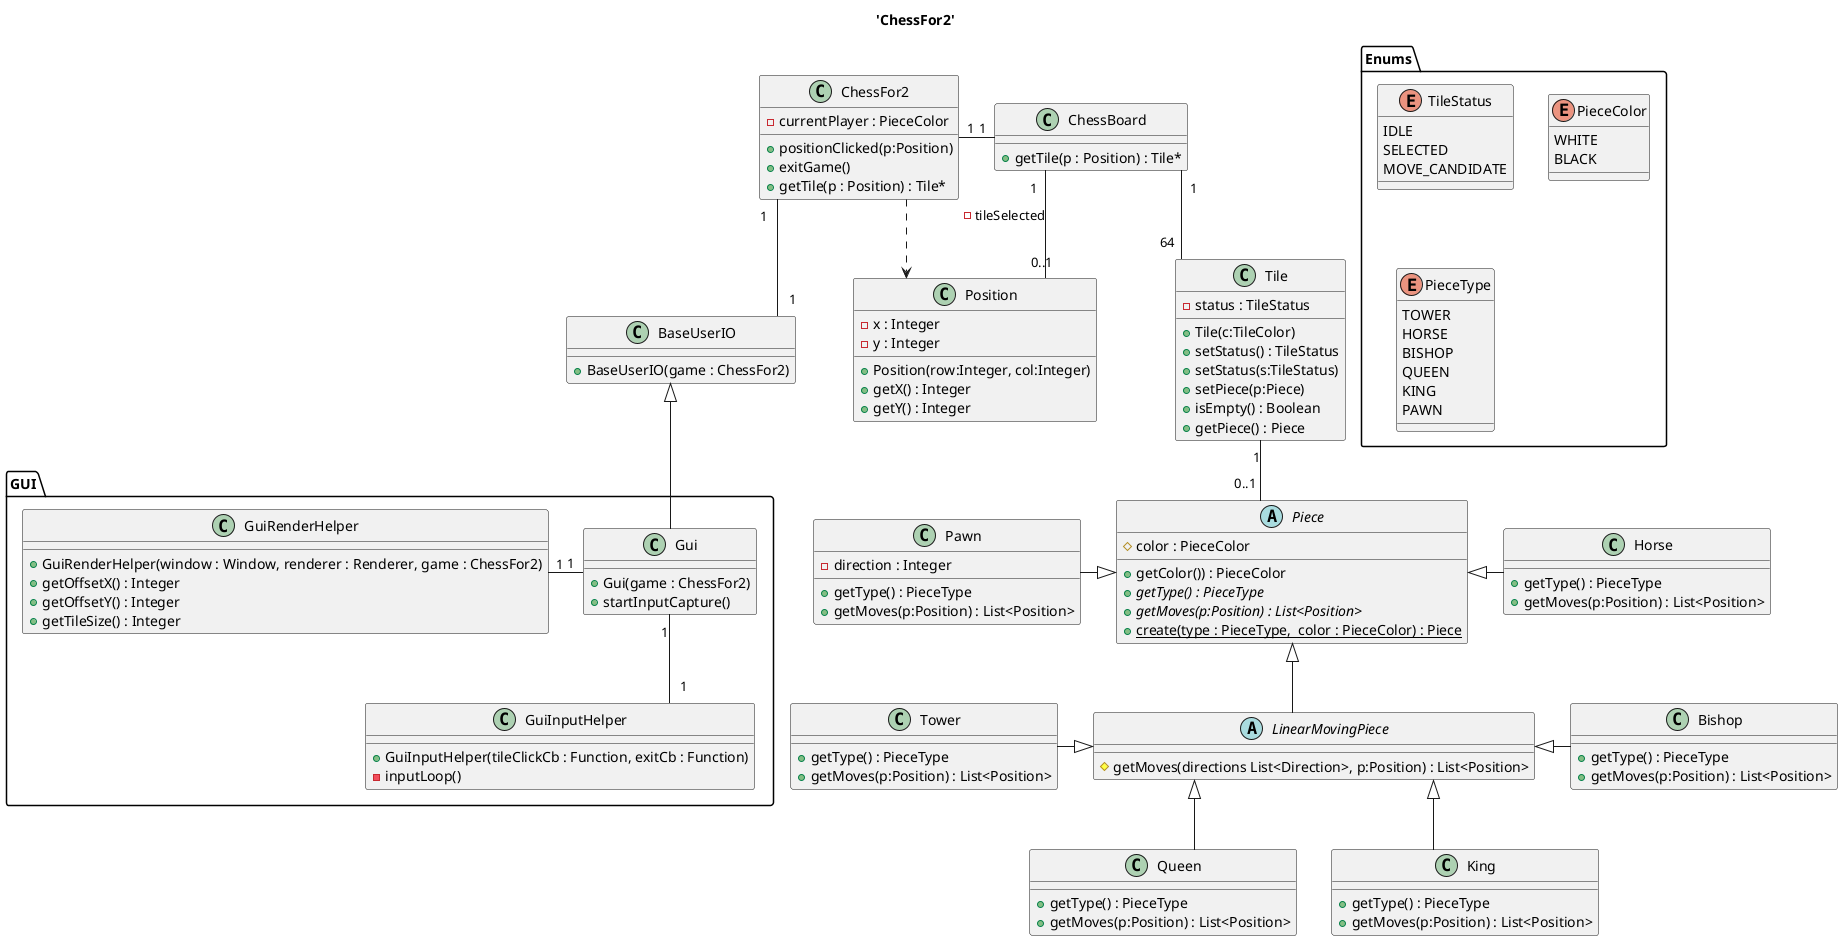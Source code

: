 @startuml 'ChessFor2'

skinparam Linetype ortho

title 'ChessFor2'

package Enums {
enum TileStatus {
    IDLE
    SELECTED
    MOVE_CANDIDATE
}

enum PieceColor {
    WHITE
    BLACK
}

enum PieceType {
    TOWER
    HORSE
    BISHOP
    QUEEN
    KING
    PAWN
}
}

class ChessFor2 {
    - currentPlayer : PieceColor
    + positionClicked(p:Position)
    + exitGame()
    + getTile(p : Position) : Tile*
}

class Tile {
    - status : TileStatus
    + Tile(c:TileColor)
    + setStatus() : TileStatus
    + setStatus(s:TileStatus)
    + setPiece(p:Piece)
    + isEmpty() : Boolean
    + getPiece() : Piece
}
Tile "1" -- "0..1" Piece

class ChessBoard {
    + getTile(p : Position) : Tile*
}
ChessFor2 "1" -right- "1" ChessBoard
ChessBoard "1" -- "64" Tile
ChessBoard "1" -- "0..1" Position : -tileSelected

class BaseUserIO {
    + BaseUserIO(game : ChessFor2)
}
ChessFor2 "1" -- "1" BaseUserIO

package GUI {
class Gui {
    + Gui(game : ChessFor2)
    + startInputCapture()
}
BaseUserIO <|-- Gui

class GuiRenderHelper {
    + GuiRenderHelper(window : Window, renderer : Renderer, game : ChessFor2)
    + getOffsetX() : Integer
    + getOffsetY() : Integer
    + getTileSize() : Integer
}
Gui "1" -left- "1" GuiRenderHelper
class GuiInputHelper {
    + GuiInputHelper(tileClickCb : Function, exitCb : Function)
    - inputLoop()
}
Gui "1" -down- "1" GuiInputHelper
}

abstract Piece {
    # color : PieceColor
    + getColor()) : PieceColor
    + {abstract} getType() : PieceType
    + {abstract} getMoves(p:Position) : List<Position>
    + {static} create(type : PieceType,  color : PieceColor) : Piece
}

class Pawn {
    + getType() : PieceType
    - direction : Integer
    + getMoves(p:Position) : List<Position>
}
Piece <|-left- Pawn

class Horse {
    + getType() : PieceType
    + getMoves(p:Position) : List<Position>
}
Piece <|-right- Horse

abstract LinearMovingPiece {
    # getMoves(directions List<Direction>, p:Position) : List<Position>
}
Piece <|-down- LinearMovingPiece

class Tower {
    + getType() : PieceType
    + getMoves(p:Position) : List<Position>
}
LinearMovingPiece <|-left- Tower

class Bishop {
    + getType() : PieceType
    + getMoves(p:Position) : List<Position>
}
LinearMovingPiece <|-right- Bishop

class Queen {
    + getType() : PieceType
    + getMoves(p:Position) : List<Position>
}
LinearMovingPiece <|-down- Queen

class King {
    + getType() : PieceType
    + getMoves(p:Position) : List<Position>
}
LinearMovingPiece <|-down- King

class Position {
    - x : Integer
    - y : Integer
    + Position(row:Integer, col:Integer)
    + getX() : Integer
    + getY() : Integer
}

ChessFor2 ..> Position


@enduml
